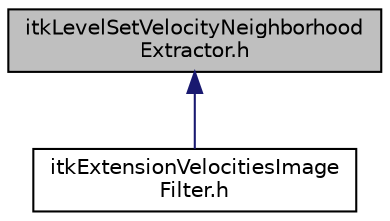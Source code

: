 digraph "itkLevelSetVelocityNeighborhoodExtractor.h"
{
 // LATEX_PDF_SIZE
  edge [fontname="Helvetica",fontsize="10",labelfontname="Helvetica",labelfontsize="10"];
  node [fontname="Helvetica",fontsize="10",shape=record];
  Node1 [label="itkLevelSetVelocityNeighborhood\lExtractor.h",height=0.2,width=0.4,color="black", fillcolor="grey75", style="filled", fontcolor="black",tooltip=" "];
  Node1 -> Node2 [dir="back",color="midnightblue",fontsize="10",style="solid",fontname="Helvetica"];
  Node2 [label="itkExtensionVelocitiesImage\lFilter.h",height=0.2,width=0.4,color="black", fillcolor="white", style="filled",URL="$itkExtensionVelocitiesImageFilter_8h.html",tooltip=" "];
}
